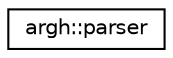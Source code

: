 digraph "Graphical Class Hierarchy"
{
 // LATEX_PDF_SIZE
  edge [fontname="Helvetica",fontsize="10",labelfontname="Helvetica",labelfontsize="10"];
  node [fontname="Helvetica",fontsize="10",shape=record];
  rankdir="LR";
  Node0 [label="argh::parser",height=0.2,width=0.4,color="black", fillcolor="white", style="filled",URL="$classargh_1_1parser.html",tooltip=" "];
}

